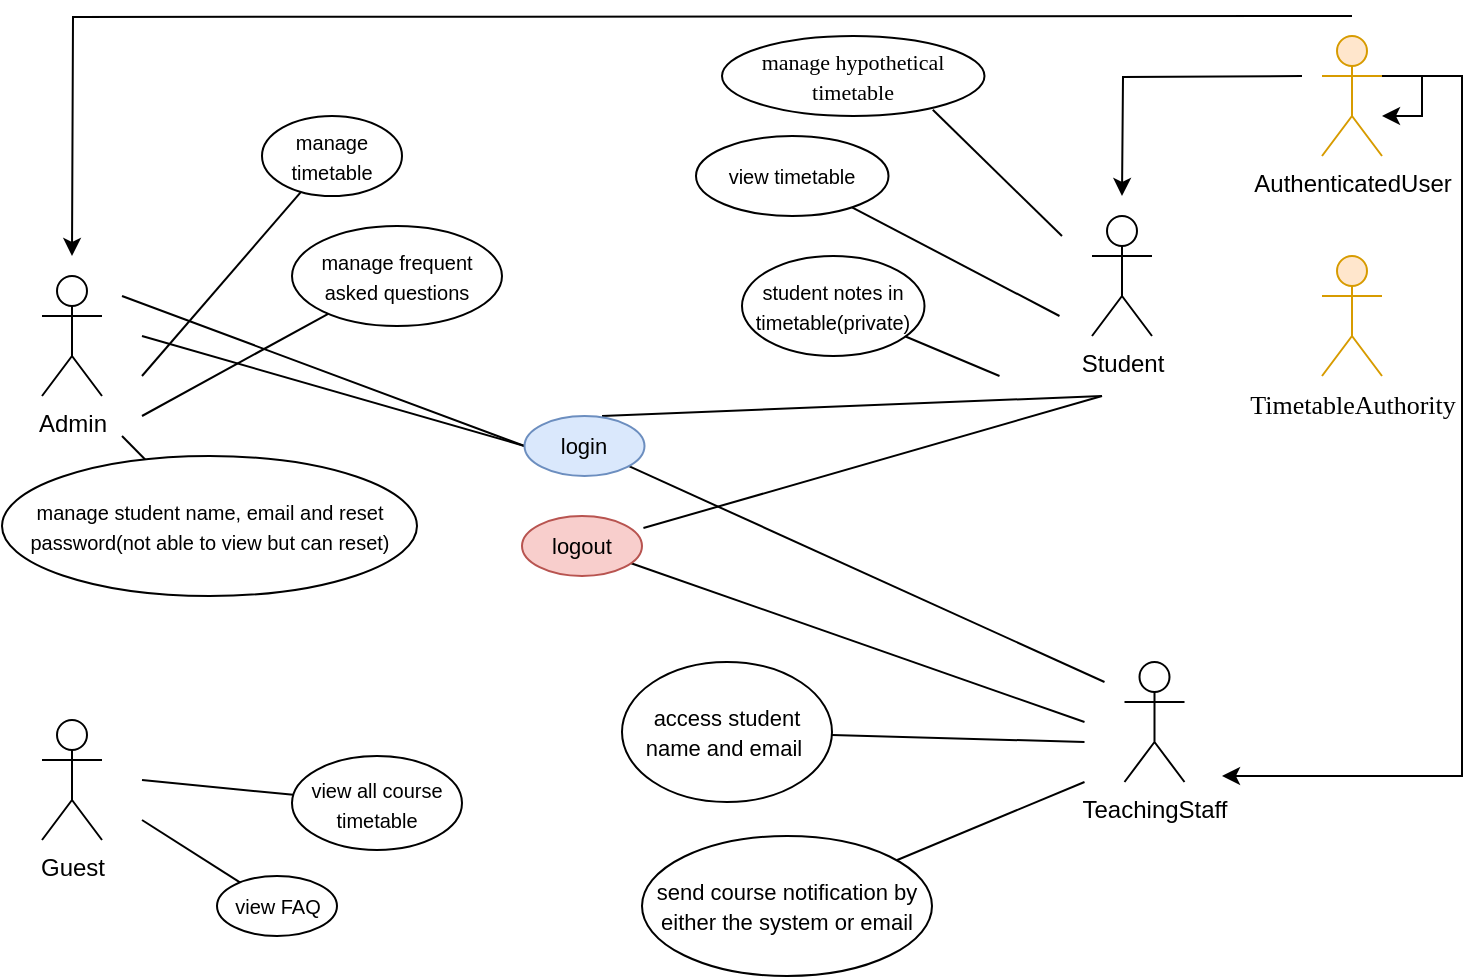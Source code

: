 <mxfile version="26.0.10">
  <diagram name="Page-1" id="ditq6TT-ULRenWaYCBOm">
    <mxGraphModel dx="825" dy="563" grid="1" gridSize="10" guides="1" tooltips="1" connect="1" arrows="1" fold="1" page="1" pageScale="1" pageWidth="850" pageHeight="1100" background="none" math="0" shadow="0">
      <root>
        <mxCell id="0" />
        <mxCell id="1" parent="0" />
        <mxCell id="n8QMbI-Mnah7mbgpFxKV-7" value="Admin" style="shape=umlActor;verticalLabelPosition=bottom;verticalAlign=top;html=1;" parent="1" vertex="1">
          <mxGeometry x="110" y="190" width="30" height="60" as="geometry" />
        </mxCell>
        <mxCell id="n8QMbI-Mnah7mbgpFxKV-12" value="" style="endArrow=none;html=1;rounded=0;entryX=0;entryY=0.5;entryDx=0;entryDy=0;" parent="1" target="n8QMbI-Mnah7mbgpFxKV-41" edge="1">
          <mxGeometry width="50" height="50" relative="1" as="geometry">
            <mxPoint x="150" y="200" as="sourcePoint" />
            <mxPoint x="183" y="130" as="targetPoint" />
          </mxGeometry>
        </mxCell>
        <mxCell id="n8QMbI-Mnah7mbgpFxKV-14" value="" style="endArrow=none;html=1;rounded=0;entryX=0;entryY=0.5;entryDx=0;entryDy=0;" parent="1" target="n8QMbI-Mnah7mbgpFxKV-41" edge="1">
          <mxGeometry width="50" height="50" relative="1" as="geometry">
            <mxPoint x="160" y="220" as="sourcePoint" />
            <mxPoint x="209.524" y="168.524" as="targetPoint" />
          </mxGeometry>
        </mxCell>
        <mxCell id="n8QMbI-Mnah7mbgpFxKV-16" value="" style="endArrow=none;html=1;rounded=0;" parent="1" target="n8QMbI-Mnah7mbgpFxKV-17" edge="1">
          <mxGeometry width="50" height="50" relative="1" as="geometry">
            <mxPoint x="160" y="240" as="sourcePoint" />
            <mxPoint x="210" y="280" as="targetPoint" />
          </mxGeometry>
        </mxCell>
        <mxCell id="n8QMbI-Mnah7mbgpFxKV-17" value="&lt;span style=&quot;font-size: 10px;&quot;&gt;manage timetable&lt;/span&gt;" style="ellipse;whiteSpace=wrap;html=1;" parent="1" vertex="1">
          <mxGeometry x="220" y="110" width="70" height="40" as="geometry" />
        </mxCell>
        <mxCell id="n8QMbI-Mnah7mbgpFxKV-18" value="Student" style="shape=umlActor;verticalLabelPosition=bottom;verticalAlign=top;html=1;" parent="1" vertex="1">
          <mxGeometry x="635" y="160" width="30" height="60" as="geometry" />
        </mxCell>
        <mxCell id="n8QMbI-Mnah7mbgpFxKV-19" value="" style="endArrow=none;html=1;rounded=0;entryX=0.646;entryY=0;entryDx=0;entryDy=0;entryPerimeter=0;" parent="1" target="n8QMbI-Mnah7mbgpFxKV-41" edge="1">
          <mxGeometry width="50" height="50" relative="1" as="geometry">
            <mxPoint x="640" y="250" as="sourcePoint" />
            <mxPoint x="489.931" y="132.323" as="targetPoint" />
          </mxGeometry>
        </mxCell>
        <mxCell id="n8QMbI-Mnah7mbgpFxKV-21" value="" style="endArrow=none;html=1;rounded=0;entryX=1.012;entryY=0.201;entryDx=0;entryDy=0;entryPerimeter=0;" parent="1" target="n8QMbI-Mnah7mbgpFxKV-43" edge="1">
          <mxGeometry width="50" height="50" relative="1" as="geometry">
            <mxPoint x="640" y="250" as="sourcePoint" />
            <mxPoint x="565.003" y="270.0" as="targetPoint" />
          </mxGeometry>
        </mxCell>
        <mxCell id="n8QMbI-Mnah7mbgpFxKV-23" value="" style="endArrow=none;html=1;rounded=0;" parent="1" target="n8QMbI-Mnah7mbgpFxKV-24" edge="1">
          <mxGeometry width="50" height="50" relative="1" as="geometry">
            <mxPoint x="618.75" y="210" as="sourcePoint" />
            <mxPoint x="461.25" y="260" as="targetPoint" />
          </mxGeometry>
        </mxCell>
        <mxCell id="n8QMbI-Mnah7mbgpFxKV-24" value="&lt;font style=&quot;font-size: 10px;&quot;&gt;view timetable&lt;/font&gt;" style="ellipse;whiteSpace=wrap;html=1;" parent="1" vertex="1">
          <mxGeometry x="437" y="120" width="96.25" height="40" as="geometry" />
        </mxCell>
        <mxCell id="n8QMbI-Mnah7mbgpFxKV-32" value="Guest" style="shape=umlActor;verticalLabelPosition=bottom;verticalAlign=top;html=1;" parent="1" vertex="1">
          <mxGeometry x="110" y="412" width="30" height="60" as="geometry" />
        </mxCell>
        <mxCell id="n8QMbI-Mnah7mbgpFxKV-35" value="" style="endArrow=none;html=1;rounded=0;" parent="1" target="n8QMbI-Mnah7mbgpFxKV-36" edge="1">
          <mxGeometry width="50" height="50" relative="1" as="geometry">
            <mxPoint x="160" y="442" as="sourcePoint" />
            <mxPoint x="215" y="462" as="targetPoint" />
          </mxGeometry>
        </mxCell>
        <mxCell id="n8QMbI-Mnah7mbgpFxKV-36" value="&lt;font style=&quot;font-size: 10px;&quot;&gt;view all course timetable&lt;/font&gt;" style="ellipse;whiteSpace=wrap;html=1;" parent="1" vertex="1">
          <mxGeometry x="235" y="430" width="85" height="47" as="geometry" />
        </mxCell>
        <mxCell id="n8QMbI-Mnah7mbgpFxKV-37" value="" style="endArrow=none;html=1;rounded=0;" parent="1" target="n8QMbI-Mnah7mbgpFxKV-38" edge="1">
          <mxGeometry width="50" height="50" relative="1" as="geometry">
            <mxPoint x="160" y="462" as="sourcePoint" />
            <mxPoint x="210" y="502" as="targetPoint" />
          </mxGeometry>
        </mxCell>
        <mxCell id="n8QMbI-Mnah7mbgpFxKV-38" value="&lt;font style=&quot;font-size: 10px;&quot;&gt;view FAQ&lt;/font&gt;" style="ellipse;whiteSpace=wrap;html=1;" parent="1" vertex="1">
          <mxGeometry x="197.5" y="490" width="60" height="30" as="geometry" />
        </mxCell>
        <mxCell id="n8QMbI-Mnah7mbgpFxKV-39" value="TeachingSta&lt;span style=&quot;background-color: transparent; color: light-dark(rgb(0, 0, 0), rgb(255, 255, 255));&quot;&gt;ff&lt;/span&gt;" style="shape=umlActor;verticalLabelPosition=bottom;verticalAlign=top;html=1;" parent="1" vertex="1">
          <mxGeometry x="651.25" y="383" width="30" height="60" as="geometry" />
        </mxCell>
        <mxCell id="n8QMbI-Mnah7mbgpFxKV-40" value="" style="endArrow=none;html=1;rounded=0;" parent="1" target="n8QMbI-Mnah7mbgpFxKV-41" edge="1">
          <mxGeometry width="50" height="50" relative="1" as="geometry">
            <mxPoint x="641.25" y="393" as="sourcePoint" />
            <mxPoint x="425" y="400" as="targetPoint" />
          </mxGeometry>
        </mxCell>
        <mxCell id="n8QMbI-Mnah7mbgpFxKV-41" value="&lt;font style=&quot;font-size: 11px;&quot;&gt;login&lt;/font&gt;" style="ellipse;whiteSpace=wrap;html=1;fillColor=#dae8fc;strokeColor=#6c8ebf;" parent="1" vertex="1">
          <mxGeometry x="351.25" y="260" width="60" height="30" as="geometry" />
        </mxCell>
        <mxCell id="n8QMbI-Mnah7mbgpFxKV-42" value="" style="endArrow=none;html=1;rounded=0;" parent="1" target="n8QMbI-Mnah7mbgpFxKV-43" edge="1">
          <mxGeometry width="50" height="50" relative="1" as="geometry">
            <mxPoint x="631.25" y="413" as="sourcePoint" />
            <mxPoint x="440" y="450" as="targetPoint" />
          </mxGeometry>
        </mxCell>
        <mxCell id="n8QMbI-Mnah7mbgpFxKV-43" value="&lt;font style=&quot;font-size: 11px;&quot;&gt;logout&lt;/font&gt;" style="ellipse;whiteSpace=wrap;html=1;fillColor=#f8cecc;strokeColor=#b85450;" parent="1" vertex="1">
          <mxGeometry x="350" y="310" width="60" height="30" as="geometry" />
        </mxCell>
        <mxCell id="n8QMbI-Mnah7mbgpFxKV-44" value="" style="endArrow=none;html=1;rounded=0;" parent="1" target="n8QMbI-Mnah7mbgpFxKV-45" edge="1">
          <mxGeometry width="50" height="50" relative="1" as="geometry">
            <mxPoint x="631.25" y="423" as="sourcePoint" />
            <mxPoint x="435" y="490" as="targetPoint" />
          </mxGeometry>
        </mxCell>
        <mxCell id="n8QMbI-Mnah7mbgpFxKV-45" value="&lt;span style=&quot;font-size: 11px;&quot;&gt;access student name and email&amp;nbsp;&lt;/span&gt;" style="ellipse;whiteSpace=wrap;html=1;" parent="1" vertex="1">
          <mxGeometry x="400" y="383" width="105" height="70" as="geometry" />
        </mxCell>
        <mxCell id="7FpSeeh1Pcn80eOHS-ui-1" value="" style="endArrow=none;html=1;rounded=0;" parent="1" target="7FpSeeh1Pcn80eOHS-ui-2" edge="1">
          <mxGeometry width="50" height="50" relative="1" as="geometry">
            <mxPoint x="160" y="260" as="sourcePoint" />
            <mxPoint x="215" y="335" as="targetPoint" />
          </mxGeometry>
        </mxCell>
        <mxCell id="7FpSeeh1Pcn80eOHS-ui-2" value="&lt;span style=&quot;font-size: 10px;&quot;&gt;manage frequent asked questions&lt;/span&gt;" style="ellipse;whiteSpace=wrap;html=1;" parent="1" vertex="1">
          <mxGeometry x="235" y="165" width="105" height="50" as="geometry" />
        </mxCell>
        <mxCell id="7FpSeeh1Pcn80eOHS-ui-4" value="" style="endArrow=none;html=1;rounded=0;" parent="1" target="7FpSeeh1Pcn80eOHS-ui-5" edge="1">
          <mxGeometry width="50" height="50" relative="1" as="geometry">
            <mxPoint x="150" y="270" as="sourcePoint" />
            <mxPoint x="195" y="395" as="targetPoint" />
          </mxGeometry>
        </mxCell>
        <mxCell id="7FpSeeh1Pcn80eOHS-ui-5" value="&lt;span style=&quot;font-size: 10px;&quot;&gt;manage student name, email and reset password(not able to view but can reset)&lt;/span&gt;" style="ellipse;whiteSpace=wrap;html=1;" parent="1" vertex="1">
          <mxGeometry x="90" y="280" width="207.5" height="70" as="geometry" />
        </mxCell>
        <mxCell id="7FpSeeh1Pcn80eOHS-ui-6" value="" style="endArrow=none;html=1;rounded=0;" parent="1" target="7FpSeeh1Pcn80eOHS-ui-7" edge="1">
          <mxGeometry width="50" height="50" relative="1" as="geometry">
            <mxPoint x="588.75" y="240" as="sourcePoint" />
            <mxPoint x="461.25" y="320" as="targetPoint" />
          </mxGeometry>
        </mxCell>
        <mxCell id="7FpSeeh1Pcn80eOHS-ui-7" value="&lt;font style=&quot;font-size: 10px;&quot;&gt;student notes in timetable(private)&lt;/font&gt;" style="ellipse;whiteSpace=wrap;html=1;" parent="1" vertex="1">
          <mxGeometry x="460" y="180" width="91.25" height="50" as="geometry" />
        </mxCell>
        <mxCell id="7FpSeeh1Pcn80eOHS-ui-8" value="" style="endArrow=none;html=1;rounded=0;" parent="1" target="7FpSeeh1Pcn80eOHS-ui-9" edge="1">
          <mxGeometry width="50" height="50" relative="1" as="geometry">
            <mxPoint x="631.25" y="443" as="sourcePoint" />
            <mxPoint x="430" y="570" as="targetPoint" />
          </mxGeometry>
        </mxCell>
        <mxCell id="7FpSeeh1Pcn80eOHS-ui-9" value="&lt;span style=&quot;font-size: 11px;&quot;&gt;send course notification by either the system or email&lt;/span&gt;" style="ellipse;whiteSpace=wrap;html=1;" parent="1" vertex="1">
          <mxGeometry x="410" y="470" width="145" height="70" as="geometry" />
        </mxCell>
        <mxCell id="0s-m3opdATbj-b8ipt6M-9" value="&lt;font style=&quot;font-size: 11px;&quot;&gt;&lt;font style=&quot;&quot; face=&quot;Times New Roman, serif&quot;&gt;&lt;span style=&quot;white-space-collapse: preserve;&quot;&gt;manage &lt;/span&gt;&lt;/font&gt;&lt;span style=&quot;&quot; id=&quot;docs-internal-guid-d587b229-7fff-c661-2e65-e3b31a2396ec&quot;&gt;&lt;span style=&quot;font-family: &amp;quot;Times New Roman&amp;quot;, serif; background-color: transparent; font-variant-numeric: normal; font-variant-east-asian: normal; font-variant-alternates: normal; font-variant-position: normal; font-variant-emoji: normal; vertical-align: baseline; white-space-collapse: preserve;&quot;&gt;hypothetical timetable&lt;/span&gt;&lt;/span&gt;&lt;/font&gt;" style="ellipse;whiteSpace=wrap;html=1;" parent="1" vertex="1">
          <mxGeometry x="450" y="70" width="131.25" height="40" as="geometry" />
        </mxCell>
        <mxCell id="0s-m3opdATbj-b8ipt6M-10" value="" style="endArrow=none;html=1;rounded=0;entryX=0.803;entryY=0.923;entryDx=0;entryDy=0;entryPerimeter=0;" parent="1" target="0s-m3opdATbj-b8ipt6M-9" edge="1">
          <mxGeometry width="50" height="50" relative="1" as="geometry">
            <mxPoint x="620" y="170" as="sourcePoint" />
            <mxPoint x="660" y="120" as="targetPoint" />
          </mxGeometry>
        </mxCell>
        <mxCell id="jjJ54RiIyIKL-bKRmAc7-4" style="edgeStyle=orthogonalEdgeStyle;rounded=0;orthogonalLoop=1;jettySize=auto;html=1;" parent="1" edge="1">
          <mxGeometry relative="1" as="geometry">
            <mxPoint x="650.0" y="150.0" as="targetPoint" />
            <mxPoint x="740" y="90" as="sourcePoint" />
          </mxGeometry>
        </mxCell>
        <mxCell id="jjJ54RiIyIKL-bKRmAc7-5" style="edgeStyle=orthogonalEdgeStyle;rounded=0;orthogonalLoop=1;jettySize=auto;html=1;" parent="1" edge="1">
          <mxGeometry relative="1" as="geometry">
            <mxPoint x="125" y="180" as="targetPoint" />
            <mxPoint x="765" y="60" as="sourcePoint" />
          </mxGeometry>
        </mxCell>
        <mxCell id="jjJ54RiIyIKL-bKRmAc7-6" style="edgeStyle=orthogonalEdgeStyle;rounded=0;orthogonalLoop=1;jettySize=auto;html=1;" parent="1" edge="1">
          <mxGeometry relative="1" as="geometry">
            <mxPoint x="700.0" y="440" as="targetPoint" />
            <mxPoint x="790" y="90" as="sourcePoint" />
            <Array as="points">
              <mxPoint x="820" y="90" />
              <mxPoint x="820" y="440" />
            </Array>
          </mxGeometry>
        </mxCell>
        <mxCell id="jjJ54RiIyIKL-bKRmAc7-1" value="AuthenticatedUser" style="shape=umlActor;verticalLabelPosition=bottom;verticalAlign=top;html=1;outlineConnect=0;fillColor=#ffe6cc;strokeColor=#d79b00;" parent="1" vertex="1">
          <mxGeometry x="750" y="70" width="30" height="60" as="geometry" />
        </mxCell>
        <mxCell id="jjJ54RiIyIKL-bKRmAc7-7" style="edgeStyle=orthogonalEdgeStyle;rounded=0;orthogonalLoop=1;jettySize=auto;html=1;" parent="1" source="jjJ54RiIyIKL-bKRmAc7-1" target="jjJ54RiIyIKL-bKRmAc7-1" edge="1">
          <mxGeometry relative="1" as="geometry" />
        </mxCell>
        <mxCell id="TRIF5FPoitYvSW9TjJ1p-1" value="&lt;span id=&quot;docs-internal-guid-e3b1e39f-7fff-0d2e-9f1d-73a2b0bd3da3&quot;&gt;&lt;span style=&quot;font-family: &amp;quot;Times New Roman&amp;quot;, serif; background-color: transparent; font-variant-numeric: normal; font-variant-east-asian: normal; font-variant-alternates: normal; font-variant-position: normal; font-variant-emoji: normal; vertical-align: baseline; white-space: pre-wrap;&quot;&gt;&lt;font style=&quot;font-size: 13px;&quot;&gt;TimetableAuthority&lt;/font&gt;&lt;/span&gt;&lt;/span&gt;" style="shape=umlActor;verticalLabelPosition=bottom;verticalAlign=top;html=1;outlineConnect=0;fillColor=#ffe6cc;strokeColor=#d79b00;" vertex="1" parent="1">
          <mxGeometry x="750" y="180" width="30" height="60" as="geometry" />
        </mxCell>
      </root>
    </mxGraphModel>
  </diagram>
</mxfile>
